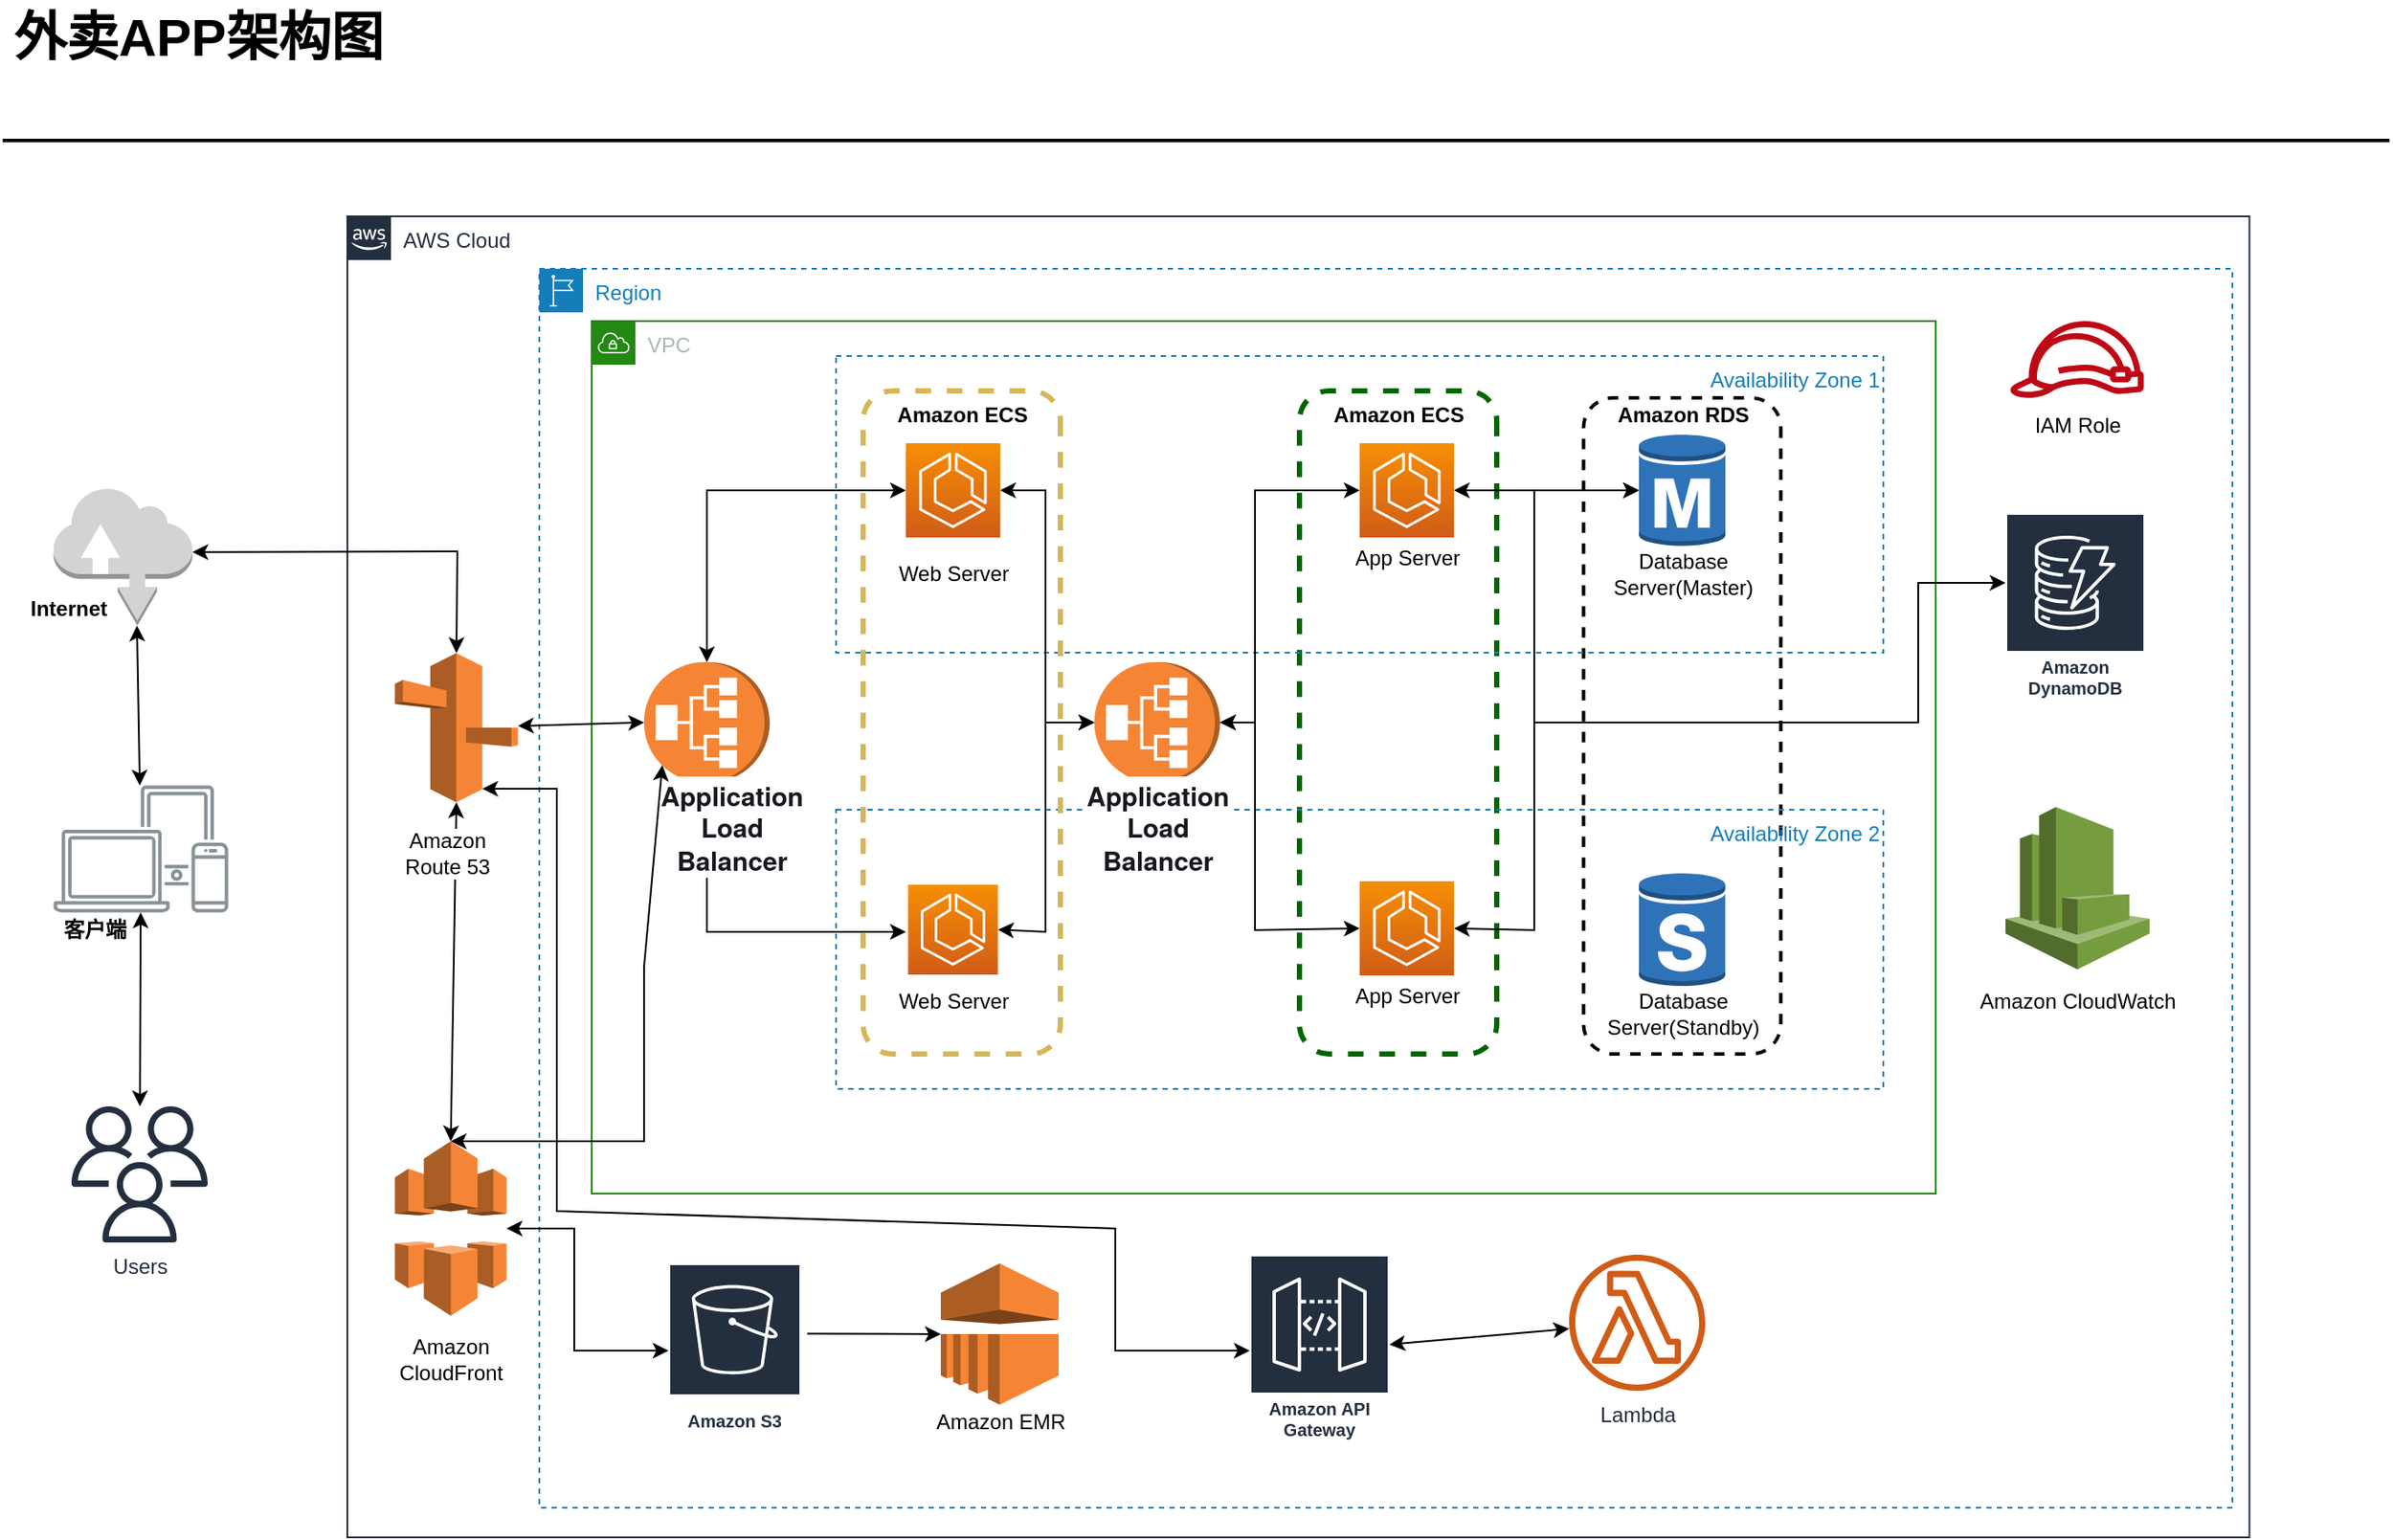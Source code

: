 <mxfile version="17.1.2" type="github">
  <diagram id="Ht1M8jgEwFfnCIfOTk4-" name="Page-1">
    <mxGraphModel dx="3160" dy="1849" grid="1" gridSize="1" guides="1" tooltips="1" connect="1" arrows="1" fold="1" page="1" pageScale="1" pageWidth="291" pageHeight="413" background="none" math="0" shadow="0">
      <root>
        <mxCell id="0" />
        <mxCell id="1" parent="0" />
        <mxCell id="jZVaUwOg5UY3L9NAnvdq-71" value="AWS Cloud" style="points=[[0,0],[0.25,0],[0.5,0],[0.75,0],[1,0],[1,0.25],[1,0.5],[1,0.75],[1,1],[0.75,1],[0.5,1],[0.25,1],[0,1],[0,0.75],[0,0.5],[0,0.25]];outlineConnect=0;gradientColor=none;html=1;whiteSpace=wrap;fontSize=12;fontStyle=0;shape=mxgraph.aws4.group;grIcon=mxgraph.aws4.group_aws_cloud_alt;strokeColor=#232F3E;fillColor=none;verticalAlign=top;align=left;spacingLeft=30;fontColor=#232F3E;dashed=0;labelBackgroundColor=none;container=1;pointerEvents=0;collapsible=0;recursiveResize=0;" parent="1" vertex="1">
          <mxGeometry x="230" y="150" width="1089.75" height="757" as="geometry" />
        </mxCell>
        <mxCell id="pvooUh3_schXRIog2_-S-61" value="" style="outlineConnect=0;dashed=0;verticalLabelPosition=bottom;verticalAlign=top;align=center;html=1;shape=mxgraph.aws3.route_53;fillColor=#F58536;gradientColor=none;labelBackgroundColor=#FFFFFF;fontSize=12;strokeColor=#147EBA;strokeWidth=2;" vertex="1" parent="jZVaUwOg5UY3L9NAnvdq-71">
          <mxGeometry x="27.25" y="250.25" width="70.5" height="85.5" as="geometry" />
        </mxCell>
        <mxCell id="pvooUh3_schXRIog2_-S-73" value="" style="outlineConnect=0;dashed=0;verticalLabelPosition=bottom;verticalAlign=top;align=center;html=1;shape=mxgraph.aws3.cloudfront;fillColor=#F58536;gradientColor=none;labelBackgroundColor=#FFFFFF;fontSize=12;strokeColor=#147EBA;strokeWidth=2;" vertex="1" parent="jZVaUwOg5UY3L9NAnvdq-71">
          <mxGeometry x="27.25" y="530" width="64" height="100" as="geometry" />
        </mxCell>
        <mxCell id="pvooUh3_schXRIog2_-S-74" value="Amazon&lt;br&gt;CloudFront" style="text;html=1;resizable=0;autosize=1;align=center;verticalAlign=middle;points=[];fillColor=none;strokeColor=none;rounded=0;dashed=1;labelBackgroundColor=#FFFFFF;fontSize=12;" vertex="1" parent="jZVaUwOg5UY3L9NAnvdq-71">
          <mxGeometry x="24.25" y="640" width="70" height="30" as="geometry" />
        </mxCell>
        <mxCell id="pvooUh3_schXRIog2_-S-75" value="" style="endArrow=classic;startArrow=classic;html=1;rounded=0;fontSize=12;exitX=0.5;exitY=0;exitDx=0;exitDy=0;exitPerimeter=0;entryX=0.5;entryY=1;entryDx=0;entryDy=0;entryPerimeter=0;" edge="1" parent="jZVaUwOg5UY3L9NAnvdq-71" source="pvooUh3_schXRIog2_-S-73" target="pvooUh3_schXRIog2_-S-61">
          <mxGeometry width="50" height="50" relative="1" as="geometry">
            <mxPoint x="390" y="420" as="sourcePoint" />
            <mxPoint x="440" y="370" as="targetPoint" />
          </mxGeometry>
        </mxCell>
        <mxCell id="pvooUh3_schXRIog2_-S-63" value="Amazon&lt;br&gt;Route 53" style="text;html=1;resizable=0;autosize=1;align=center;verticalAlign=middle;points=[];fillColor=none;strokeColor=none;rounded=0;dashed=1;labelBackgroundColor=#FFFFFF;fontSize=12;" vertex="1" parent="jZVaUwOg5UY3L9NAnvdq-71">
          <mxGeometry x="27.25" y="350" width="60" height="30" as="geometry" />
        </mxCell>
        <mxCell id="-QjtrjUzRDEMRZ5MF8oH-47" value="外卖APP架构图" style="text;html=1;resizable=0;points=[];autosize=1;align=left;verticalAlign=top;spacingTop=-4;fontSize=30;fontStyle=1;labelBackgroundColor=none;" parent="1" vertex="1">
          <mxGeometry x="36.5" y="26.5" width="230" height="40" as="geometry" />
        </mxCell>
        <mxCell id="SCVMTBWpLvtzJIhz15lM-1" value="" style="line;strokeWidth=2;html=1;fontSize=14;labelBackgroundColor=none;" parent="1" vertex="1">
          <mxGeometry x="32.5" y="101.5" width="1367.5" height="10" as="geometry" />
        </mxCell>
        <mxCell id="jZVaUwOg5UY3L9NAnvdq-88" value="Users&lt;br&gt;" style="outlineConnect=0;fontColor=#232F3E;gradientColor=none;fillColor=#232F3E;strokeColor=none;dashed=0;verticalLabelPosition=bottom;verticalAlign=top;align=center;html=1;fontSize=12;fontStyle=0;aspect=fixed;pointerEvents=1;shape=mxgraph.aws4.users;labelBackgroundColor=none;" parent="1" vertex="1">
          <mxGeometry x="72" y="660.0" width="78" height="78" as="geometry" />
        </mxCell>
        <mxCell id="jZVaUwOg5UY3L9NAnvdq-179" value="" style="group" parent="1" vertex="1" connectable="0">
          <mxGeometry x="1350" y="384.5" width="21" height="26" as="geometry" />
        </mxCell>
        <mxCell id="jZVaUwOg5UY3L9NAnvdq-180" value="" style="rounded=0;whiteSpace=wrap;html=1;labelBackgroundColor=#ffffff;fontSize=14;align=center;strokeColor=none;" parent="jZVaUwOg5UY3L9NAnvdq-179" vertex="1">
          <mxGeometry width="21" height="26" as="geometry" />
        </mxCell>
        <mxCell id="pvooUh3_schXRIog2_-S-5" value="" style="sketch=0;outlineConnect=0;gradientColor=none;fontColor=#545B64;strokeColor=none;fillColor=#879196;dashed=0;verticalLabelPosition=bottom;verticalAlign=top;align=center;html=1;fontSize=12;fontStyle=0;aspect=fixed;shape=mxgraph.aws4.illustration_devices;pointerEvents=1" vertex="1" parent="1">
          <mxGeometry x="61.75" y="476" width="100" height="73" as="geometry" />
        </mxCell>
        <mxCell id="pvooUh3_schXRIog2_-S-9" value="Region" style="points=[[0,0],[0.25,0],[0.5,0],[0.75,0],[1,0],[1,0.25],[1,0.5],[1,0.75],[1,1],[0.75,1],[0.5,1],[0.25,1],[0,1],[0,0.75],[0,0.5],[0,0.25]];outlineConnect=0;gradientColor=none;html=1;whiteSpace=wrap;fontSize=12;fontStyle=0;container=1;pointerEvents=0;collapsible=0;recursiveResize=0;shape=mxgraph.aws4.group;grIcon=mxgraph.aws4.group_region;strokeColor=#147EBA;fillColor=none;verticalAlign=top;align=left;spacingLeft=30;fontColor=#147EBA;dashed=1;" vertex="1" parent="1">
          <mxGeometry x="340" y="180" width="970" height="710" as="geometry" />
        </mxCell>
        <mxCell id="jZVaUwOg5UY3L9NAnvdq-98" value="Lambda" style="outlineConnect=0;fontColor=#232F3E;gradientColor=none;fillColor=#D05C17;strokeColor=none;dashed=0;verticalLabelPosition=bottom;verticalAlign=top;align=center;html=1;fontSize=12;fontStyle=0;aspect=fixed;pointerEvents=1;shape=mxgraph.aws4.lambda_function;labelBackgroundColor=none;" parent="pvooUh3_schXRIog2_-S-9" vertex="1">
          <mxGeometry x="590" y="565" width="78" height="78" as="geometry" />
        </mxCell>
        <mxCell id="pvooUh3_schXRIog2_-S-79" value="Amazon S3" style="sketch=0;outlineConnect=0;fontColor=#232F3E;gradientColor=none;strokeColor=#ffffff;fillColor=#232F3E;dashed=0;verticalLabelPosition=middle;verticalAlign=bottom;align=center;html=1;whiteSpace=wrap;fontSize=10;fontStyle=1;spacing=3;shape=mxgraph.aws4.productIcon;prIcon=mxgraph.aws4.s3;labelBackgroundColor=#FFFFFF;" vertex="1" parent="pvooUh3_schXRIog2_-S-9">
          <mxGeometry x="74" y="570" width="76" height="100" as="geometry" />
        </mxCell>
        <mxCell id="pvooUh3_schXRIog2_-S-81" value="" style="outlineConnect=0;dashed=0;verticalLabelPosition=bottom;verticalAlign=top;align=center;html=1;shape=mxgraph.aws3.emr;fillColor=#F58534;gradientColor=none;labelBackgroundColor=#FFFFFF;fontSize=12;strokeColor=#147EBA;strokeWidth=2;" vertex="1" parent="pvooUh3_schXRIog2_-S-9">
          <mxGeometry x="230" y="570" width="67.5" height="81" as="geometry" />
        </mxCell>
        <mxCell id="pvooUh3_schXRIog2_-S-82" value="Amazon EMR" style="text;html=1;resizable=0;autosize=1;align=center;verticalAlign=middle;points=[];fillColor=none;strokeColor=none;rounded=0;dashed=1;labelBackgroundColor=#FFFFFF;fontSize=12;" vertex="1" parent="pvooUh3_schXRIog2_-S-9">
          <mxGeometry x="218.75" y="651" width="90" height="20" as="geometry" />
        </mxCell>
        <mxCell id="pvooUh3_schXRIog2_-S-83" value="" style="endArrow=classic;html=1;rounded=0;fontSize=12;entryX=0;entryY=0.5;entryDx=0;entryDy=0;entryPerimeter=0;exitX=1.046;exitY=0.403;exitDx=0;exitDy=0;exitPerimeter=0;" edge="1" parent="pvooUh3_schXRIog2_-S-9" source="pvooUh3_schXRIog2_-S-79" target="pvooUh3_schXRIog2_-S-81">
          <mxGeometry width="50" height="50" relative="1" as="geometry">
            <mxPoint x="160" y="610" as="sourcePoint" />
            <mxPoint x="330" y="340" as="targetPoint" />
          </mxGeometry>
        </mxCell>
        <mxCell id="pvooUh3_schXRIog2_-S-84" value="" style="sketch=0;outlineConnect=0;fontColor=#232F3E;gradientColor=none;fillColor=#BF0816;strokeColor=none;dashed=0;verticalLabelPosition=bottom;verticalAlign=top;align=center;html=1;fontSize=12;fontStyle=0;aspect=fixed;pointerEvents=1;shape=mxgraph.aws4.role;labelBackgroundColor=#FFFFFF;" vertex="1" parent="pvooUh3_schXRIog2_-S-9">
          <mxGeometry x="842" y="30" width="78" height="44" as="geometry" />
        </mxCell>
        <mxCell id="pvooUh3_schXRIog2_-S-85" value="IAM Role" style="text;html=1;resizable=0;autosize=1;align=center;verticalAlign=middle;points=[];fillColor=none;strokeColor=none;rounded=0;dashed=1;labelBackgroundColor=#FFFFFF;fontSize=12;" vertex="1" parent="pvooUh3_schXRIog2_-S-9">
          <mxGeometry x="851" y="80" width="60" height="20" as="geometry" />
        </mxCell>
        <mxCell id="pvooUh3_schXRIog2_-S-86" value="" style="outlineConnect=0;dashed=0;verticalLabelPosition=bottom;verticalAlign=top;align=center;html=1;shape=mxgraph.aws3.cloudwatch;fillColor=#759C3E;gradientColor=none;labelBackgroundColor=#FFFFFF;fontSize=12;strokeColor=#147EBA;strokeWidth=2;" vertex="1" parent="pvooUh3_schXRIog2_-S-9">
          <mxGeometry x="840" y="308.5" width="82.5" height="93" as="geometry" />
        </mxCell>
        <mxCell id="pvooUh3_schXRIog2_-S-87" value="Amazon CloudWatch" style="text;html=1;resizable=0;autosize=1;align=center;verticalAlign=middle;points=[];fillColor=none;strokeColor=none;rounded=0;dashed=1;labelBackgroundColor=#FFFFFF;fontSize=12;" vertex="1" parent="pvooUh3_schXRIog2_-S-9">
          <mxGeometry x="816.25" y="410" width="130" height="20" as="geometry" />
        </mxCell>
        <mxCell id="pvooUh3_schXRIog2_-S-88" value="Amazon DynamoDB" style="sketch=0;outlineConnect=0;fontColor=#232F3E;gradientColor=none;strokeColor=#ffffff;fillColor=#232F3E;dashed=0;verticalLabelPosition=middle;verticalAlign=bottom;align=center;html=1;whiteSpace=wrap;fontSize=10;fontStyle=1;spacing=3;shape=mxgraph.aws4.productIcon;prIcon=mxgraph.aws4.dynamodb;labelBackgroundColor=#FFFFFF;" vertex="1" parent="pvooUh3_schXRIog2_-S-9">
          <mxGeometry x="840" y="140" width="80" height="110" as="geometry" />
        </mxCell>
        <mxCell id="pvooUh3_schXRIog2_-S-93" value="Amazon API Gateway" style="sketch=0;outlineConnect=0;fontColor=#232F3E;gradientColor=none;strokeColor=#ffffff;fillColor=#232F3E;dashed=0;verticalLabelPosition=middle;verticalAlign=bottom;align=center;html=1;whiteSpace=wrap;fontSize=10;fontStyle=1;spacing=3;shape=mxgraph.aws4.productIcon;prIcon=mxgraph.aws4.api_gateway;labelBackgroundColor=#FFFFFF;" vertex="1" parent="pvooUh3_schXRIog2_-S-9">
          <mxGeometry x="407" y="565" width="80" height="110" as="geometry" />
        </mxCell>
        <mxCell id="pvooUh3_schXRIog2_-S-94" value="" style="endArrow=classic;startArrow=classic;html=1;rounded=0;fontSize=12;" edge="1" parent="pvooUh3_schXRIog2_-S-9" source="jZVaUwOg5UY3L9NAnvdq-98" target="pvooUh3_schXRIog2_-S-93">
          <mxGeometry width="50" height="50" relative="1" as="geometry">
            <mxPoint x="690" y="604" as="sourcePoint" />
            <mxPoint x="330" y="300" as="targetPoint" />
          </mxGeometry>
        </mxCell>
        <mxCell id="pvooUh3_schXRIog2_-S-10" value="VPC" style="points=[[0,0],[0.25,0],[0.5,0],[0.75,0],[1,0],[1,0.25],[1,0.5],[1,0.75],[1,1],[0.75,1],[0.5,1],[0.25,1],[0,1],[0,0.75],[0,0.5],[0,0.25]];outlineConnect=0;gradientColor=none;html=1;whiteSpace=wrap;fontSize=12;fontStyle=0;container=1;pointerEvents=0;collapsible=0;recursiveResize=0;shape=mxgraph.aws4.group;grIcon=mxgraph.aws4.group_vpc;strokeColor=#248814;fillColor=none;verticalAlign=top;align=left;spacingLeft=30;fontColor=#AAB7B8;dashed=0;" vertex="1" parent="1">
          <mxGeometry x="370" y="210" width="770" height="500" as="geometry" />
        </mxCell>
        <mxCell id="pvooUh3_schXRIog2_-S-54" value="" style="rounded=1;whiteSpace=wrap;html=1;direction=south;dashed=1;fillColor=none;strokeWidth=3;strokeColor=#006600;" vertex="1" parent="pvooUh3_schXRIog2_-S-10">
          <mxGeometry x="405.5" y="40" width="113" height="380" as="geometry" />
        </mxCell>
        <mxCell id="pvooUh3_schXRIog2_-S-56" value="" style="rounded=1;whiteSpace=wrap;html=1;direction=south;dashed=1;fillColor=none;strokeWidth=2;" vertex="1" parent="pvooUh3_schXRIog2_-S-10">
          <mxGeometry x="568.25" y="44" width="113" height="376" as="geometry" />
        </mxCell>
        <mxCell id="pvooUh3_schXRIog2_-S-13" value="Availability Zone 2" style="fillColor=none;strokeColor=#147EBA;dashed=1;verticalAlign=top;fontStyle=0;fontColor=#147EBA;align=right;" vertex="1" parent="pvooUh3_schXRIog2_-S-10">
          <mxGeometry x="140" y="280" width="600" height="160" as="geometry" />
        </mxCell>
        <mxCell id="pvooUh3_schXRIog2_-S-37" value="" style="endArrow=classic;startArrow=classic;html=1;rounded=0;fontSize=15;exitX=0;exitY=0.5;exitDx=0;exitDy=0;exitPerimeter=0;" edge="1" parent="pvooUh3_schXRIog2_-S-10" source="pvooUh3_schXRIog2_-S-22">
          <mxGeometry width="50" height="50" relative="1" as="geometry">
            <mxPoint x="180" y="240" as="sourcePoint" />
            <mxPoint x="180" y="350" as="targetPoint" />
            <Array as="points">
              <mxPoint x="66" y="350" />
            </Array>
          </mxGeometry>
        </mxCell>
        <mxCell id="pvooUh3_schXRIog2_-S-12" value="Availability Zone 1" style="fillColor=none;strokeColor=#147EBA;dashed=1;verticalAlign=top;fontStyle=0;fontColor=#147EBA;align=right;" vertex="1" parent="pvooUh3_schXRIog2_-S-10">
          <mxGeometry x="140" y="20" width="600" height="170" as="geometry" />
        </mxCell>
        <mxCell id="pvooUh3_schXRIog2_-S-19" value="" style="sketch=0;points=[[0,0,0],[0.25,0,0],[0.5,0,0],[0.75,0,0],[1,0,0],[0,1,0],[0.25,1,0],[0.5,1,0],[0.75,1,0],[1,1,0],[0,0.25,0],[0,0.5,0],[0,0.75,0],[1,0.25,0],[1,0.5,0],[1,0.75,0]];outlineConnect=0;fontColor=#232F3E;gradientColor=#F78E04;gradientDirection=north;fillColor=#D05C17;strokeColor=#ffffff;dashed=0;verticalLabelPosition=bottom;verticalAlign=top;align=center;html=1;fontSize=12;fontStyle=0;aspect=fixed;shape=mxgraph.aws4.resourceIcon;resIcon=mxgraph.aws4.ecs;" vertex="1" parent="pvooUh3_schXRIog2_-S-10">
          <mxGeometry x="180" y="70" width="54" height="54" as="geometry" />
        </mxCell>
        <mxCell id="pvooUh3_schXRIog2_-S-20" value="" style="sketch=0;points=[[0,0,0],[0.25,0,0],[0.5,0,0],[0.75,0,0],[1,0,0],[0,1,0],[0.25,1,0],[0.5,1,0],[0.75,1,0],[1,1,0],[0,0.25,0],[0,0.5,0],[0,0.75,0],[1,0.25,0],[1,0.5,0],[1,0.75,0]];outlineConnect=0;fontColor=#232F3E;gradientColor=#F78E04;gradientDirection=north;fillColor=#D05C17;strokeColor=#ffffff;dashed=0;verticalLabelPosition=bottom;verticalAlign=top;align=center;html=1;fontSize=12;fontStyle=0;aspect=fixed;shape=mxgraph.aws4.resourceIcon;resIcon=mxgraph.aws4.ecs;" vertex="1" parent="pvooUh3_schXRIog2_-S-10">
          <mxGeometry x="181.25" y="323" width="51.5" height="51.5" as="geometry" />
        </mxCell>
        <mxCell id="pvooUh3_schXRIog2_-S-22" value="" style="outlineConnect=0;dashed=0;verticalLabelPosition=bottom;verticalAlign=top;align=center;html=1;shape=mxgraph.aws3.application_load_balancer;fillColor=#F58534;gradientColor=none;direction=north;" vertex="1" parent="pvooUh3_schXRIog2_-S-10">
          <mxGeometry x="30" y="195.5" width="72" height="69" as="geometry" />
        </mxCell>
        <mxCell id="pvooUh3_schXRIog2_-S-24" value="Web Server" style="text;html=1;resizable=0;autosize=1;align=center;verticalAlign=middle;points=[];fillColor=none;strokeColor=none;rounded=0;dashed=1;" vertex="1" parent="pvooUh3_schXRIog2_-S-10">
          <mxGeometry x="167" y="135" width="80" height="20" as="geometry" />
        </mxCell>
        <mxCell id="pvooUh3_schXRIog2_-S-25" value="Web Server" style="text;html=1;resizable=0;autosize=1;align=center;verticalAlign=middle;points=[];fillColor=none;strokeColor=none;rounded=0;dashed=1;" vertex="1" parent="pvooUh3_schXRIog2_-S-10">
          <mxGeometry x="167" y="380" width="80" height="20" as="geometry" />
        </mxCell>
        <mxCell id="pvooUh3_schXRIog2_-S-26" value="&lt;span style=&quot;color: rgb(22 , 25 , 31) ; font-family: &amp;#34;amazon ember&amp;#34; , &amp;#34;helvetica neue&amp;#34; , &amp;#34;roboto&amp;#34; , &amp;#34;arial&amp;#34; , sans-serif ; font-size: 15px ; text-align: left ; background-color: rgb(255 , 255 , 255)&quot;&gt;&lt;b&gt;Application&lt;br&gt;Load&lt;br&gt;Balancer&lt;/b&gt;&lt;/span&gt;" style="text;html=1;resizable=0;autosize=1;align=center;verticalAlign=middle;points=[];fillColor=none;strokeColor=none;rounded=0;dashed=1;" vertex="1" parent="pvooUh3_schXRIog2_-S-10">
          <mxGeometry x="30" y="264.5" width="100" height="50" as="geometry" />
        </mxCell>
        <mxCell id="pvooUh3_schXRIog2_-S-31" value="" style="sketch=0;points=[[0,0,0],[0.25,0,0],[0.5,0,0],[0.75,0,0],[1,0,0],[0,1,0],[0.25,1,0],[0.5,1,0],[0.75,1,0],[1,1,0],[0,0.25,0],[0,0.5,0],[0,0.75,0],[1,0.25,0],[1,0.5,0],[1,0.75,0]];outlineConnect=0;fontColor=#232F3E;gradientColor=#F78E04;gradientDirection=north;fillColor=#D05C17;strokeColor=#ffffff;dashed=0;verticalLabelPosition=bottom;verticalAlign=top;align=center;html=1;fontSize=12;fontStyle=0;aspect=fixed;shape=mxgraph.aws4.resourceIcon;resIcon=mxgraph.aws4.ecs;" vertex="1" parent="pvooUh3_schXRIog2_-S-10">
          <mxGeometry x="440" y="70" width="54" height="54" as="geometry" />
        </mxCell>
        <mxCell id="pvooUh3_schXRIog2_-S-32" value="" style="sketch=0;points=[[0,0,0],[0.25,0,0],[0.5,0,0],[0.75,0,0],[1,0,0],[0,1,0],[0.25,1,0],[0.5,1,0],[0.75,1,0],[1,1,0],[0,0.25,0],[0,0.5,0],[0,0.75,0],[1,0.25,0],[1,0.5,0],[1,0.75,0]];outlineConnect=0;fontColor=#232F3E;gradientColor=#F78E04;gradientDirection=north;fillColor=#D05C17;strokeColor=#ffffff;dashed=0;verticalLabelPosition=bottom;verticalAlign=top;align=center;html=1;fontSize=12;fontStyle=0;aspect=fixed;shape=mxgraph.aws4.resourceIcon;resIcon=mxgraph.aws4.ecs;" vertex="1" parent="pvooUh3_schXRIog2_-S-10">
          <mxGeometry x="440" y="321" width="54" height="54" as="geometry" />
        </mxCell>
        <mxCell id="pvooUh3_schXRIog2_-S-34" value="" style="outlineConnect=0;dashed=0;verticalLabelPosition=bottom;verticalAlign=top;align=center;html=1;shape=mxgraph.aws3.application_load_balancer;fillColor=#F58534;gradientColor=none;direction=north;" vertex="1" parent="pvooUh3_schXRIog2_-S-10">
          <mxGeometry x="288" y="195.5" width="72" height="69" as="geometry" />
        </mxCell>
        <mxCell id="pvooUh3_schXRIog2_-S-35" value="" style="endArrow=classic;startArrow=classic;html=1;rounded=0;fontSize=15;exitX=1;exitY=0.5;exitDx=0;exitDy=0;exitPerimeter=0;entryX=0.5;entryY=0;entryDx=0;entryDy=0;entryPerimeter=0;" edge="1" parent="pvooUh3_schXRIog2_-S-10" source="pvooUh3_schXRIog2_-S-19" target="pvooUh3_schXRIog2_-S-34">
          <mxGeometry width="50" height="50" relative="1" as="geometry">
            <mxPoint x="180" y="240" as="sourcePoint" />
            <mxPoint x="230" y="190" as="targetPoint" />
            <Array as="points">
              <mxPoint x="260" y="97" />
              <mxPoint x="260" y="230" />
            </Array>
          </mxGeometry>
        </mxCell>
        <mxCell id="pvooUh3_schXRIog2_-S-36" value="" style="endArrow=classic;startArrow=classic;html=1;rounded=0;fontSize=15;exitX=1;exitY=0.5;exitDx=0;exitDy=0;exitPerimeter=0;entryX=0;entryY=0.5;entryDx=0;entryDy=0;entryPerimeter=0;" edge="1" parent="pvooUh3_schXRIog2_-S-10" source="pvooUh3_schXRIog2_-S-22" target="pvooUh3_schXRIog2_-S-19">
          <mxGeometry width="50" height="50" relative="1" as="geometry">
            <mxPoint x="180" y="240" as="sourcePoint" />
            <mxPoint x="230" y="190" as="targetPoint" />
            <Array as="points">
              <mxPoint x="66" y="97" />
            </Array>
          </mxGeometry>
        </mxCell>
        <mxCell id="pvooUh3_schXRIog2_-S-39" value="" style="endArrow=classic;startArrow=classic;html=1;rounded=0;fontSize=15;exitX=0.5;exitY=0;exitDx=0;exitDy=0;exitPerimeter=0;entryX=1;entryY=0.5;entryDx=0;entryDy=0;entryPerimeter=0;" edge="1" parent="pvooUh3_schXRIog2_-S-10" source="pvooUh3_schXRIog2_-S-34" target="pvooUh3_schXRIog2_-S-20">
          <mxGeometry width="50" height="50" relative="1" as="geometry">
            <mxPoint x="180" y="240" as="sourcePoint" />
            <mxPoint x="230" y="190" as="targetPoint" />
            <Array as="points">
              <mxPoint x="260" y="230" />
              <mxPoint x="260" y="350" />
            </Array>
          </mxGeometry>
        </mxCell>
        <mxCell id="pvooUh3_schXRIog2_-S-40" value="" style="endArrow=classic;startArrow=classic;html=1;rounded=0;fontSize=15;exitX=0.5;exitY=1;exitDx=0;exitDy=0;exitPerimeter=0;entryX=0;entryY=0.5;entryDx=0;entryDy=0;entryPerimeter=0;" edge="1" parent="pvooUh3_schXRIog2_-S-10" source="pvooUh3_schXRIog2_-S-34" target="pvooUh3_schXRIog2_-S-31">
          <mxGeometry width="50" height="50" relative="1" as="geometry">
            <mxPoint x="180" y="250" as="sourcePoint" />
            <mxPoint x="230" y="200" as="targetPoint" />
            <Array as="points">
              <mxPoint x="380" y="230" />
              <mxPoint x="380" y="97" />
            </Array>
          </mxGeometry>
        </mxCell>
        <mxCell id="pvooUh3_schXRIog2_-S-41" value="" style="endArrow=classic;startArrow=classic;html=1;rounded=0;fontSize=15;exitX=0.5;exitY=1;exitDx=0;exitDy=0;exitPerimeter=0;entryX=0;entryY=0.5;entryDx=0;entryDy=0;entryPerimeter=0;" edge="1" parent="pvooUh3_schXRIog2_-S-10" source="pvooUh3_schXRIog2_-S-34" target="pvooUh3_schXRIog2_-S-32">
          <mxGeometry width="50" height="50" relative="1" as="geometry">
            <mxPoint x="180" y="250" as="sourcePoint" />
            <mxPoint x="230" y="200" as="targetPoint" />
            <Array as="points">
              <mxPoint x="380" y="230" />
              <mxPoint x="380" y="349" />
            </Array>
          </mxGeometry>
        </mxCell>
        <mxCell id="pvooUh3_schXRIog2_-S-42" value="&lt;font style=&quot;font-size: 12px&quot;&gt;App Server&lt;/font&gt;" style="text;html=1;resizable=0;autosize=1;align=center;verticalAlign=middle;points=[];fillColor=none;strokeColor=none;rounded=0;dashed=1;labelBackgroundColor=#FFFFFF;fontSize=15;" vertex="1" parent="pvooUh3_schXRIog2_-S-10">
          <mxGeometry x="427" y="124" width="80" height="20" as="geometry" />
        </mxCell>
        <mxCell id="pvooUh3_schXRIog2_-S-43" value="&lt;font style=&quot;font-size: 12px&quot;&gt;App Server&lt;/font&gt;" style="text;html=1;resizable=0;autosize=1;align=center;verticalAlign=middle;points=[];fillColor=none;strokeColor=none;rounded=0;dashed=1;labelBackgroundColor=#FFFFFF;fontSize=15;" vertex="1" parent="pvooUh3_schXRIog2_-S-10">
          <mxGeometry x="427" y="375" width="80" height="20" as="geometry" />
        </mxCell>
        <mxCell id="pvooUh3_schXRIog2_-S-47" value="" style="outlineConnect=0;dashed=0;verticalLabelPosition=bottom;verticalAlign=top;align=center;html=1;shape=mxgraph.aws3.rds_db_instance;fillColor=#2E73B8;gradientColor=none;labelBackgroundColor=#FFFFFF;fontSize=12;strokeColor=#147EBA;strokeWidth=2;" vertex="1" parent="pvooUh3_schXRIog2_-S-10">
          <mxGeometry x="600" y="64" width="49.5" height="66" as="geometry" />
        </mxCell>
        <mxCell id="pvooUh3_schXRIog2_-S-48" value="Database&lt;br&gt;Server(Master)" style="text;html=1;resizable=0;autosize=1;align=center;verticalAlign=middle;points=[];fillColor=none;strokeColor=none;rounded=0;dashed=1;labelBackgroundColor=#FFFFFF;fontSize=12;" vertex="1" parent="pvooUh3_schXRIog2_-S-10">
          <mxGeometry x="574.75" y="130" width="100" height="30" as="geometry" />
        </mxCell>
        <mxCell id="pvooUh3_schXRIog2_-S-49" value="" style="endArrow=classic;startArrow=classic;html=1;rounded=0;fontSize=12;exitX=1;exitY=0.5;exitDx=0;exitDy=0;exitPerimeter=0;" edge="1" parent="pvooUh3_schXRIog2_-S-10" source="pvooUh3_schXRIog2_-S-31" target="pvooUh3_schXRIog2_-S-47">
          <mxGeometry width="50" height="50" relative="1" as="geometry">
            <mxPoint x="530" y="290" as="sourcePoint" />
            <mxPoint x="580" y="240" as="targetPoint" />
          </mxGeometry>
        </mxCell>
        <mxCell id="pvooUh3_schXRIog2_-S-51" value="" style="endArrow=classic;startArrow=classic;html=1;rounded=0;fontSize=12;exitX=1;exitY=0.5;exitDx=0;exitDy=0;exitPerimeter=0;entryX=0;entryY=0.5;entryDx=0;entryDy=0;entryPerimeter=0;" edge="1" parent="pvooUh3_schXRIog2_-S-10" source="pvooUh3_schXRIog2_-S-32" target="pvooUh3_schXRIog2_-S-47">
          <mxGeometry width="50" height="50" relative="1" as="geometry">
            <mxPoint x="530" y="290" as="sourcePoint" />
            <mxPoint x="600" y="100" as="targetPoint" />
            <Array as="points">
              <mxPoint x="540" y="349" />
              <mxPoint x="540" y="97" />
            </Array>
          </mxGeometry>
        </mxCell>
        <mxCell id="pvooUh3_schXRIog2_-S-52" value="" style="outlineConnect=0;dashed=0;verticalLabelPosition=bottom;verticalAlign=top;align=center;html=1;shape=mxgraph.aws3.rds_db_instance_standby_multi_az;fillColor=#2E73B8;gradientColor=none;labelBackgroundColor=#FFFFFF;fontSize=12;strokeColor=#147EBA;strokeWidth=2;" vertex="1" parent="pvooUh3_schXRIog2_-S-10">
          <mxGeometry x="600" y="315.75" width="49.5" height="66" as="geometry" />
        </mxCell>
        <mxCell id="pvooUh3_schXRIog2_-S-53" value="&lt;b&gt;Amazon ECS&lt;/b&gt;" style="text;html=1;resizable=0;autosize=1;align=center;verticalAlign=middle;points=[];fillColor=none;strokeColor=none;rounded=0;dashed=1;labelBackgroundColor=#FFFFFF;fontSize=12;" vertex="1" parent="pvooUh3_schXRIog2_-S-10">
          <mxGeometry x="167" y="44" width="90" height="20" as="geometry" />
        </mxCell>
        <mxCell id="pvooUh3_schXRIog2_-S-55" value="&lt;b&gt;Amazon ECS&lt;/b&gt;" style="text;html=1;resizable=0;autosize=1;align=center;verticalAlign=middle;points=[];fillColor=none;strokeColor=none;rounded=0;dashed=1;labelBackgroundColor=#FFFFFF;fontSize=12;" vertex="1" parent="pvooUh3_schXRIog2_-S-10">
          <mxGeometry x="417" y="44" width="90" height="20" as="geometry" />
        </mxCell>
        <mxCell id="pvooUh3_schXRIog2_-S-57" value="&lt;b&gt;Amazon RDS&lt;/b&gt;" style="text;html=1;resizable=0;autosize=1;align=center;verticalAlign=middle;points=[];fillColor=none;strokeColor=none;rounded=0;dashed=1;labelBackgroundColor=#FFFFFF;fontSize=12;" vertex="1" parent="pvooUh3_schXRIog2_-S-10">
          <mxGeometry x="579.75" y="44" width="90" height="20" as="geometry" />
        </mxCell>
        <mxCell id="pvooUh3_schXRIog2_-S-58" value="Database&lt;br&gt;Server(Standby)" style="text;html=1;resizable=0;autosize=1;align=center;verticalAlign=middle;points=[];fillColor=none;strokeColor=none;rounded=0;dashed=1;labelBackgroundColor=#FFFFFF;fontSize=12;" vertex="1" parent="pvooUh3_schXRIog2_-S-10">
          <mxGeometry x="574.75" y="381.75" width="100" height="30" as="geometry" />
        </mxCell>
        <mxCell id="pvooUh3_schXRIog2_-S-23" value="" style="rounded=1;whiteSpace=wrap;html=1;direction=south;dashed=1;fillColor=none;strokeWidth=3;strokeColor=#d6b656;" vertex="1" parent="pvooUh3_schXRIog2_-S-10">
          <mxGeometry x="155.5" y="40" width="113" height="380" as="geometry" />
        </mxCell>
        <mxCell id="pvooUh3_schXRIog2_-S-91" value="&lt;span style=&quot;color: rgb(22 , 25 , 31) ; font-family: &amp;#34;amazon ember&amp;#34; , &amp;#34;helvetica neue&amp;#34; , &amp;#34;roboto&amp;#34; , &amp;#34;arial&amp;#34; , sans-serif ; font-size: 15px ; text-align: left ; background-color: rgb(255 , 255 , 255)&quot;&gt;&lt;b&gt;Application&lt;br&gt;Load&lt;br&gt;Balancer&lt;/b&gt;&lt;/span&gt;" style="text;html=1;resizable=0;autosize=1;align=center;verticalAlign=middle;points=[];fillColor=none;strokeColor=none;rounded=0;dashed=1;" vertex="1" parent="pvooUh3_schXRIog2_-S-10">
          <mxGeometry x="274" y="264.5" width="100" height="50" as="geometry" />
        </mxCell>
        <mxCell id="pvooUh3_schXRIog2_-S-62" value="" style="outlineConnect=0;dashed=0;verticalLabelPosition=bottom;verticalAlign=top;align=center;html=1;shape=mxgraph.aws3.internet;fillColor=#D2D3D3;gradientColor=none;labelBackgroundColor=#FFFFFF;fontSize=12;strokeColor=#147EBA;strokeWidth=2;" vertex="1" parent="1">
          <mxGeometry x="61.75" y="305" width="79.5" height="79.5" as="geometry" />
        </mxCell>
        <mxCell id="pvooUh3_schXRIog2_-S-64" value="" style="endArrow=classic;startArrow=classic;html=1;rounded=0;fontSize=12;exitX=0.5;exitY=0;exitDx=0;exitDy=0;exitPerimeter=0;" edge="1" parent="1" source="pvooUh3_schXRIog2_-S-22" target="pvooUh3_schXRIog2_-S-61">
          <mxGeometry width="50" height="50" relative="1" as="geometry">
            <mxPoint x="620" y="470" as="sourcePoint" />
            <mxPoint x="670" y="420" as="targetPoint" />
          </mxGeometry>
        </mxCell>
        <mxCell id="pvooUh3_schXRIog2_-S-65" value="" style="endArrow=classic;startArrow=classic;html=1;rounded=0;fontSize=12;entryX=0.5;entryY=0;entryDx=0;entryDy=0;entryPerimeter=0;exitX=1;exitY=0.47;exitDx=0;exitDy=0;exitPerimeter=0;" edge="1" parent="1" source="pvooUh3_schXRIog2_-S-62" target="pvooUh3_schXRIog2_-S-61">
          <mxGeometry width="50" height="50" relative="1" as="geometry">
            <mxPoint x="620" y="470" as="sourcePoint" />
            <mxPoint x="670" y="420" as="targetPoint" />
            <Array as="points">
              <mxPoint x="293" y="342" />
            </Array>
          </mxGeometry>
        </mxCell>
        <mxCell id="pvooUh3_schXRIog2_-S-68" value="" style="endArrow=classic;startArrow=classic;html=1;rounded=0;fontSize=12;" edge="1" parent="1" source="jZVaUwOg5UY3L9NAnvdq-88" target="pvooUh3_schXRIog2_-S-5">
          <mxGeometry width="50" height="50" relative="1" as="geometry">
            <mxPoint x="100" y="650" as="sourcePoint" />
            <mxPoint x="670" y="420" as="targetPoint" />
          </mxGeometry>
        </mxCell>
        <mxCell id="pvooUh3_schXRIog2_-S-69" value="" style="endArrow=classic;startArrow=classic;html=1;rounded=0;fontSize=12;exitX=0.6;exitY=1;exitDx=0;exitDy=0;exitPerimeter=0;" edge="1" parent="1" source="pvooUh3_schXRIog2_-S-62" target="pvooUh3_schXRIog2_-S-5">
          <mxGeometry width="50" height="50" relative="1" as="geometry">
            <mxPoint x="620" y="470" as="sourcePoint" />
            <mxPoint x="670" y="420" as="targetPoint" />
          </mxGeometry>
        </mxCell>
        <mxCell id="pvooUh3_schXRIog2_-S-70" value="&lt;b&gt;客户端&lt;/b&gt;" style="text;html=1;resizable=0;autosize=1;align=center;verticalAlign=middle;points=[];fillColor=none;strokeColor=none;rounded=0;dashed=1;labelBackgroundColor=#FFFFFF;fontSize=12;" vertex="1" parent="1">
          <mxGeometry x="60" y="549" width="50" height="20" as="geometry" />
        </mxCell>
        <mxCell id="pvooUh3_schXRIog2_-S-72" value="&lt;b&gt;Internet&lt;/b&gt;" style="text;html=1;resizable=0;autosize=1;align=center;verticalAlign=middle;points=[];fillColor=none;strokeColor=none;rounded=0;dashed=1;labelBackgroundColor=#FFFFFF;fontSize=12;" vertex="1" parent="1">
          <mxGeometry x="40" y="364.5" width="60" height="20" as="geometry" />
        </mxCell>
        <mxCell id="pvooUh3_schXRIog2_-S-76" value="" style="endArrow=classic;startArrow=classic;html=1;rounded=0;fontSize=12;exitX=0.5;exitY=0;exitDx=0;exitDy=0;exitPerimeter=0;entryX=0.145;entryY=0.145;entryDx=0;entryDy=0;entryPerimeter=0;" edge="1" parent="1" source="pvooUh3_schXRIog2_-S-73" target="pvooUh3_schXRIog2_-S-22">
          <mxGeometry width="50" height="50" relative="1" as="geometry">
            <mxPoint x="620" y="570" as="sourcePoint" />
            <mxPoint x="400" y="440" as="targetPoint" />
            <Array as="points">
              <mxPoint x="400" y="680" />
              <mxPoint x="400" y="580" />
            </Array>
          </mxGeometry>
        </mxCell>
        <mxCell id="pvooUh3_schXRIog2_-S-80" value="" style="endArrow=classic;startArrow=classic;html=1;rounded=0;fontSize=12;exitX=1;exitY=0.5;exitDx=0;exitDy=0;exitPerimeter=0;" edge="1" parent="1" source="pvooUh3_schXRIog2_-S-73" target="pvooUh3_schXRIog2_-S-79">
          <mxGeometry width="50" height="50" relative="1" as="geometry">
            <mxPoint x="620" y="570" as="sourcePoint" />
            <mxPoint x="670" y="520" as="targetPoint" />
            <Array as="points">
              <mxPoint x="360" y="730" />
              <mxPoint x="360" y="800" />
            </Array>
          </mxGeometry>
        </mxCell>
        <mxCell id="pvooUh3_schXRIog2_-S-89" value="" style="endArrow=classic;html=1;rounded=0;fontSize=12;" edge="1" parent="1">
          <mxGeometry width="50" height="50" relative="1" as="geometry">
            <mxPoint x="910" y="440" as="sourcePoint" />
            <mxPoint x="1180" y="360" as="targetPoint" />
            <Array as="points">
              <mxPoint x="1130" y="440" />
              <mxPoint x="1130" y="360" />
            </Array>
          </mxGeometry>
        </mxCell>
        <mxCell id="pvooUh3_schXRIog2_-S-95" value="" style="endArrow=classic;startArrow=classic;html=1;rounded=0;fontSize=12;exitX=0.71;exitY=0.91;exitDx=0;exitDy=0;exitPerimeter=0;" edge="1" parent="1" source="pvooUh3_schXRIog2_-S-61" target="pvooUh3_schXRIog2_-S-93">
          <mxGeometry width="50" height="50" relative="1" as="geometry">
            <mxPoint x="620" y="530" as="sourcePoint" />
            <mxPoint x="670" y="480" as="targetPoint" />
            <Array as="points">
              <mxPoint x="350" y="478" />
              <mxPoint x="350" y="720" />
              <mxPoint x="670" y="730" />
              <mxPoint x="670" y="800" />
            </Array>
          </mxGeometry>
        </mxCell>
      </root>
    </mxGraphModel>
  </diagram>
</mxfile>
